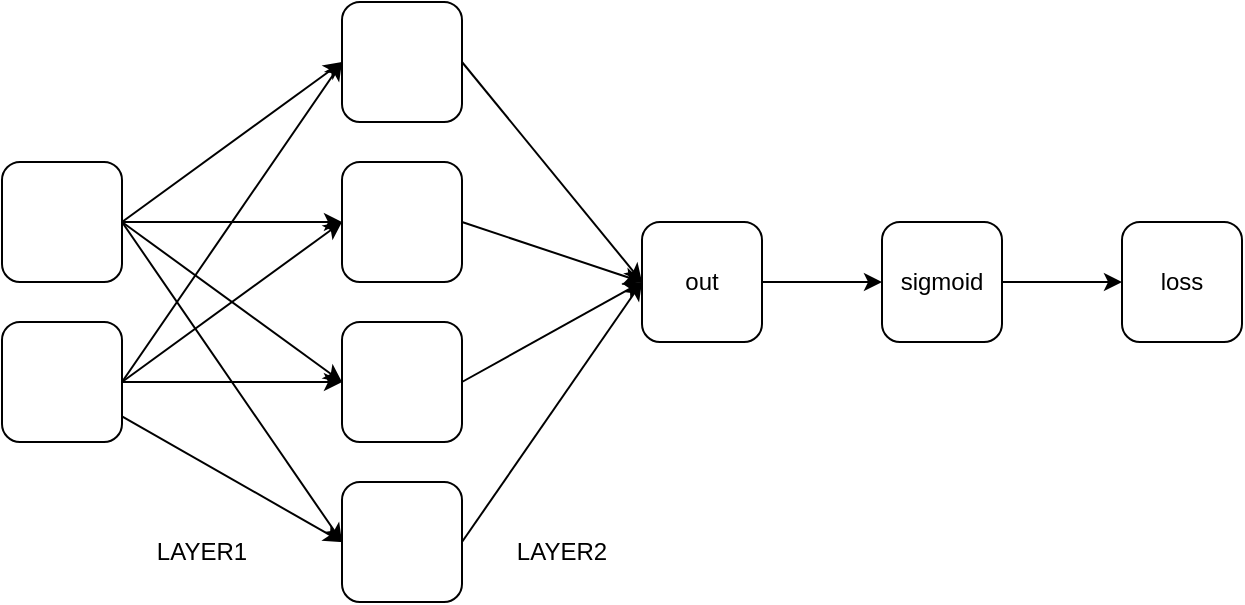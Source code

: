 <mxfile version="25.0.1">
  <diagram name="Page-1" id="R1Tipsi8QVd-rbIP0e87">
    <mxGraphModel dx="763" dy="463" grid="1" gridSize="10" guides="1" tooltips="1" connect="1" arrows="1" fold="1" page="1" pageScale="1" pageWidth="850" pageHeight="1100" math="0" shadow="0">
      <root>
        <mxCell id="0" />
        <mxCell id="1" parent="0" />
        <mxCell id="LpcfZqpKEA7NcjmhAtFT-19" style="rounded=0;orthogonalLoop=1;jettySize=auto;html=1;exitX=1;exitY=0.5;exitDx=0;exitDy=0;entryX=0;entryY=0.5;entryDx=0;entryDy=0;" edge="1" parent="1" source="LpcfZqpKEA7NcjmhAtFT-1" target="LpcfZqpKEA7NcjmhAtFT-11">
          <mxGeometry relative="1" as="geometry" />
        </mxCell>
        <mxCell id="LpcfZqpKEA7NcjmhAtFT-20" style="rounded=0;orthogonalLoop=1;jettySize=auto;html=1;entryX=0;entryY=0.5;entryDx=0;entryDy=0;exitX=1;exitY=0.5;exitDx=0;exitDy=0;" edge="1" parent="1" source="LpcfZqpKEA7NcjmhAtFT-1" target="LpcfZqpKEA7NcjmhAtFT-8">
          <mxGeometry relative="1" as="geometry" />
        </mxCell>
        <mxCell id="LpcfZqpKEA7NcjmhAtFT-21" style="rounded=0;orthogonalLoop=1;jettySize=auto;html=1;entryX=0;entryY=0.5;entryDx=0;entryDy=0;exitX=1;exitY=0.5;exitDx=0;exitDy=0;" edge="1" parent="1" source="LpcfZqpKEA7NcjmhAtFT-1" target="LpcfZqpKEA7NcjmhAtFT-9">
          <mxGeometry relative="1" as="geometry" />
        </mxCell>
        <mxCell id="LpcfZqpKEA7NcjmhAtFT-23" style="rounded=0;orthogonalLoop=1;jettySize=auto;html=1;entryX=0;entryY=0.5;entryDx=0;entryDy=0;exitX=1;exitY=0.5;exitDx=0;exitDy=0;" edge="1" parent="1" source="LpcfZqpKEA7NcjmhAtFT-1" target="LpcfZqpKEA7NcjmhAtFT-12">
          <mxGeometry relative="1" as="geometry" />
        </mxCell>
        <mxCell id="LpcfZqpKEA7NcjmhAtFT-1" value="" style="rounded=1;whiteSpace=wrap;html=1;" vertex="1" parent="1">
          <mxGeometry x="60" y="300" width="60" height="60" as="geometry" />
        </mxCell>
        <mxCell id="LpcfZqpKEA7NcjmhAtFT-25" style="rounded=0;orthogonalLoop=1;jettySize=auto;html=1;entryX=0;entryY=0.5;entryDx=0;entryDy=0;exitX=1;exitY=0.5;exitDx=0;exitDy=0;" edge="1" parent="1" source="LpcfZqpKEA7NcjmhAtFT-7" target="LpcfZqpKEA7NcjmhAtFT-11">
          <mxGeometry relative="1" as="geometry" />
        </mxCell>
        <mxCell id="LpcfZqpKEA7NcjmhAtFT-26" style="rounded=0;orthogonalLoop=1;jettySize=auto;html=1;entryX=0;entryY=0.5;entryDx=0;entryDy=0;exitX=1;exitY=0.5;exitDx=0;exitDy=0;" edge="1" parent="1" source="LpcfZqpKEA7NcjmhAtFT-7" target="LpcfZqpKEA7NcjmhAtFT-8">
          <mxGeometry relative="1" as="geometry" />
        </mxCell>
        <mxCell id="LpcfZqpKEA7NcjmhAtFT-27" style="rounded=0;orthogonalLoop=1;jettySize=auto;html=1;entryX=0;entryY=0.5;entryDx=0;entryDy=0;" edge="1" parent="1" source="LpcfZqpKEA7NcjmhAtFT-7" target="LpcfZqpKEA7NcjmhAtFT-9">
          <mxGeometry relative="1" as="geometry" />
        </mxCell>
        <mxCell id="LpcfZqpKEA7NcjmhAtFT-28" style="rounded=0;orthogonalLoop=1;jettySize=auto;html=1;entryX=0;entryY=0.5;entryDx=0;entryDy=0;" edge="1" parent="1" source="LpcfZqpKEA7NcjmhAtFT-7" target="LpcfZqpKEA7NcjmhAtFT-12">
          <mxGeometry relative="1" as="geometry" />
        </mxCell>
        <mxCell id="LpcfZqpKEA7NcjmhAtFT-7" value="" style="rounded=1;whiteSpace=wrap;html=1;" vertex="1" parent="1">
          <mxGeometry x="60" y="380" width="60" height="60" as="geometry" />
        </mxCell>
        <mxCell id="LpcfZqpKEA7NcjmhAtFT-31" style="rounded=0;orthogonalLoop=1;jettySize=auto;html=1;exitX=1;exitY=0.5;exitDx=0;exitDy=0;" edge="1" parent="1" source="LpcfZqpKEA7NcjmhAtFT-8">
          <mxGeometry relative="1" as="geometry">
            <mxPoint x="380.0" y="360" as="targetPoint" />
          </mxGeometry>
        </mxCell>
        <mxCell id="LpcfZqpKEA7NcjmhAtFT-8" value="" style="rounded=1;whiteSpace=wrap;html=1;" vertex="1" parent="1">
          <mxGeometry x="230" y="300" width="60" height="60" as="geometry" />
        </mxCell>
        <mxCell id="LpcfZqpKEA7NcjmhAtFT-32" style="rounded=0;orthogonalLoop=1;jettySize=auto;html=1;entryX=0;entryY=0.5;entryDx=0;entryDy=0;exitX=1;exitY=0.5;exitDx=0;exitDy=0;" edge="1" parent="1" source="LpcfZqpKEA7NcjmhAtFT-9" target="LpcfZqpKEA7NcjmhAtFT-29">
          <mxGeometry relative="1" as="geometry" />
        </mxCell>
        <mxCell id="LpcfZqpKEA7NcjmhAtFT-9" value="" style="rounded=1;whiteSpace=wrap;html=1;" vertex="1" parent="1">
          <mxGeometry x="230" y="380" width="60" height="60" as="geometry" />
        </mxCell>
        <mxCell id="LpcfZqpKEA7NcjmhAtFT-30" style="rounded=0;orthogonalLoop=1;jettySize=auto;html=1;entryX=0;entryY=0.5;entryDx=0;entryDy=0;exitX=1;exitY=0.5;exitDx=0;exitDy=0;" edge="1" parent="1" source="LpcfZqpKEA7NcjmhAtFT-11" target="LpcfZqpKEA7NcjmhAtFT-29">
          <mxGeometry relative="1" as="geometry" />
        </mxCell>
        <mxCell id="LpcfZqpKEA7NcjmhAtFT-11" value="" style="rounded=1;whiteSpace=wrap;html=1;" vertex="1" parent="1">
          <mxGeometry x="230" y="220" width="60" height="60" as="geometry" />
        </mxCell>
        <mxCell id="LpcfZqpKEA7NcjmhAtFT-34" style="rounded=0;orthogonalLoop=1;jettySize=auto;html=1;entryX=0;entryY=0.5;entryDx=0;entryDy=0;exitX=1;exitY=0.5;exitDx=0;exitDy=0;" edge="1" parent="1" source="LpcfZqpKEA7NcjmhAtFT-12" target="LpcfZqpKEA7NcjmhAtFT-29">
          <mxGeometry relative="1" as="geometry" />
        </mxCell>
        <mxCell id="LpcfZqpKEA7NcjmhAtFT-12" value="" style="rounded=1;whiteSpace=wrap;html=1;" vertex="1" parent="1">
          <mxGeometry x="230" y="460" width="60" height="60" as="geometry" />
        </mxCell>
        <mxCell id="LpcfZqpKEA7NcjmhAtFT-36" style="edgeStyle=orthogonalEdgeStyle;rounded=0;orthogonalLoop=1;jettySize=auto;html=1;entryX=0;entryY=0.5;entryDx=0;entryDy=0;" edge="1" parent="1" source="LpcfZqpKEA7NcjmhAtFT-29" target="LpcfZqpKEA7NcjmhAtFT-35">
          <mxGeometry relative="1" as="geometry" />
        </mxCell>
        <mxCell id="LpcfZqpKEA7NcjmhAtFT-29" value="" style="rounded=1;whiteSpace=wrap;html=1;" vertex="1" parent="1">
          <mxGeometry x="380" y="330" width="60" height="60" as="geometry" />
        </mxCell>
        <mxCell id="LpcfZqpKEA7NcjmhAtFT-38" style="edgeStyle=orthogonalEdgeStyle;rounded=0;orthogonalLoop=1;jettySize=auto;html=1;entryX=0;entryY=0.5;entryDx=0;entryDy=0;" edge="1" parent="1" source="LpcfZqpKEA7NcjmhAtFT-35" target="LpcfZqpKEA7NcjmhAtFT-37">
          <mxGeometry relative="1" as="geometry" />
        </mxCell>
        <mxCell id="LpcfZqpKEA7NcjmhAtFT-35" value="" style="rounded=1;whiteSpace=wrap;html=1;" vertex="1" parent="1">
          <mxGeometry x="500" y="330" width="60" height="60" as="geometry" />
        </mxCell>
        <mxCell id="LpcfZqpKEA7NcjmhAtFT-37" value="" style="rounded=1;whiteSpace=wrap;html=1;" vertex="1" parent="1">
          <mxGeometry x="620" y="330" width="60" height="60" as="geometry" />
        </mxCell>
        <mxCell id="LpcfZqpKEA7NcjmhAtFT-39" value="LAYER1" style="text;html=1;align=center;verticalAlign=middle;whiteSpace=wrap;rounded=0;" vertex="1" parent="1">
          <mxGeometry x="130" y="480" width="60" height="30" as="geometry" />
        </mxCell>
        <mxCell id="LpcfZqpKEA7NcjmhAtFT-40" value="LAYER2" style="text;html=1;align=center;verticalAlign=middle;whiteSpace=wrap;rounded=0;" vertex="1" parent="1">
          <mxGeometry x="310" y="480" width="60" height="30" as="geometry" />
        </mxCell>
        <mxCell id="LpcfZqpKEA7NcjmhAtFT-43" value="out" style="text;html=1;align=center;verticalAlign=middle;whiteSpace=wrap;rounded=0;" vertex="1" parent="1">
          <mxGeometry x="380" y="345" width="60" height="30" as="geometry" />
        </mxCell>
        <mxCell id="LpcfZqpKEA7NcjmhAtFT-44" value="sigmoid" style="text;html=1;align=center;verticalAlign=middle;whiteSpace=wrap;rounded=0;" vertex="1" parent="1">
          <mxGeometry x="500" y="345" width="60" height="30" as="geometry" />
        </mxCell>
        <mxCell id="LpcfZqpKEA7NcjmhAtFT-45" value="loss" style="text;html=1;align=center;verticalAlign=middle;whiteSpace=wrap;rounded=0;" vertex="1" parent="1">
          <mxGeometry x="620" y="345" width="60" height="30" as="geometry" />
        </mxCell>
      </root>
    </mxGraphModel>
  </diagram>
</mxfile>
